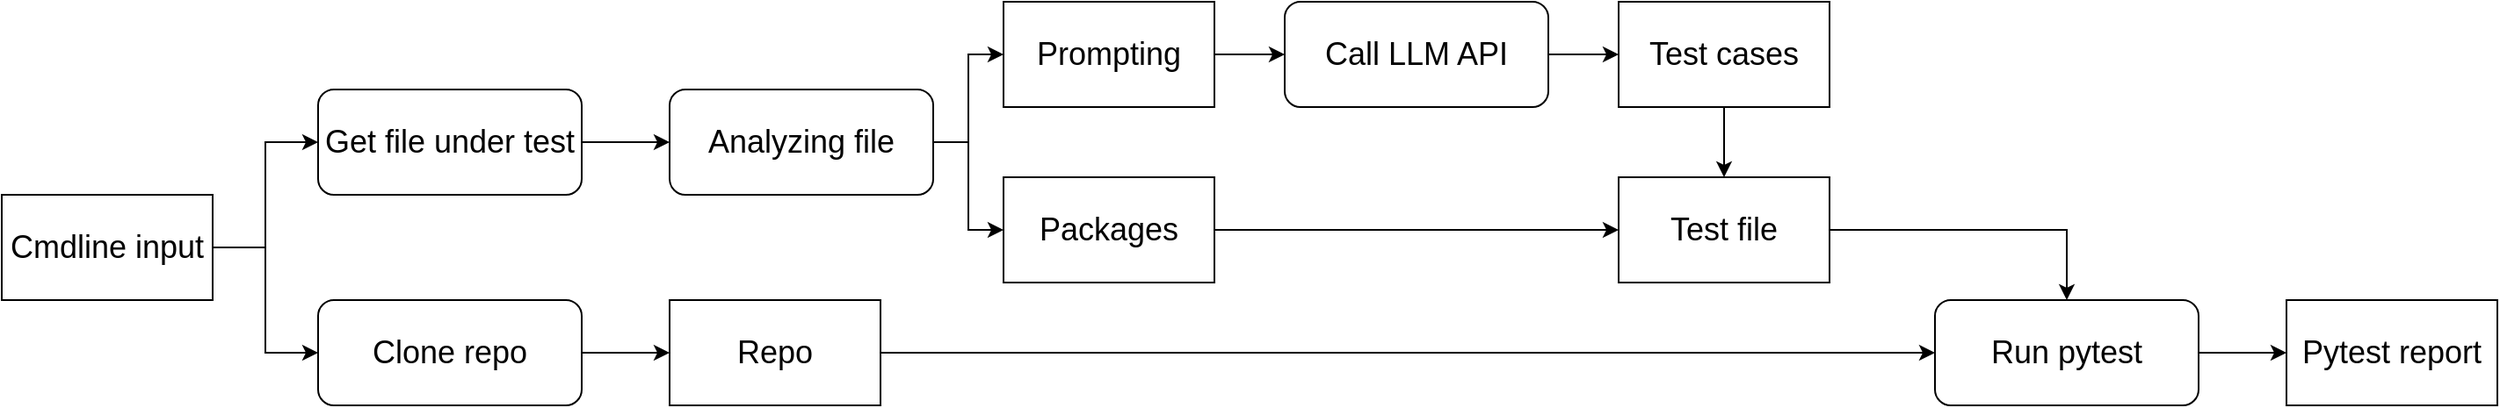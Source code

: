<mxfile version="24.6.4" type="device">
  <diagram name="第 1 页" id="1JzGYqGgR89oTwA8bSwy">
    <mxGraphModel dx="984" dy="717" grid="1" gridSize="10" guides="1" tooltips="1" connect="1" arrows="1" fold="1" page="1" pageScale="1" pageWidth="2000" pageHeight="1000" math="0" shadow="0">
      <root>
        <mxCell id="0" />
        <mxCell id="1" parent="0" />
        <mxCell id="KZsz6zLnf61ErL2sneM0-5" style="edgeStyle=orthogonalEdgeStyle;rounded=0;orthogonalLoop=1;jettySize=auto;html=1;entryX=0;entryY=0.5;entryDx=0;entryDy=0;" edge="1" parent="1" source="KZsz6zLnf61ErL2sneM0-2" target="KZsz6zLnf61ErL2sneM0-3">
          <mxGeometry relative="1" as="geometry" />
        </mxCell>
        <mxCell id="KZsz6zLnf61ErL2sneM0-6" style="edgeStyle=orthogonalEdgeStyle;rounded=0;orthogonalLoop=1;jettySize=auto;html=1;entryX=0;entryY=0.5;entryDx=0;entryDy=0;" edge="1" parent="1" source="KZsz6zLnf61ErL2sneM0-2" target="KZsz6zLnf61ErL2sneM0-4">
          <mxGeometry relative="1" as="geometry" />
        </mxCell>
        <mxCell id="KZsz6zLnf61ErL2sneM0-2" value="&lt;font style=&quot;font-size: 18px;&quot;&gt;Cmdline input&lt;/font&gt;" style="rounded=0;whiteSpace=wrap;html=1;" vertex="1" parent="1">
          <mxGeometry x="50" y="230" width="120" height="60" as="geometry" />
        </mxCell>
        <mxCell id="KZsz6zLnf61ErL2sneM0-8" style="edgeStyle=orthogonalEdgeStyle;rounded=0;orthogonalLoop=1;jettySize=auto;html=1;entryX=0;entryY=0.5;entryDx=0;entryDy=0;" edge="1" parent="1" source="KZsz6zLnf61ErL2sneM0-3" target="KZsz6zLnf61ErL2sneM0-7">
          <mxGeometry relative="1" as="geometry" />
        </mxCell>
        <mxCell id="KZsz6zLnf61ErL2sneM0-3" value="&lt;font style=&quot;font-size: 18px;&quot;&gt;Get file under test&lt;/font&gt;" style="rounded=1;whiteSpace=wrap;html=1;" vertex="1" parent="1">
          <mxGeometry x="230" y="170" width="150" height="60" as="geometry" />
        </mxCell>
        <mxCell id="KZsz6zLnf61ErL2sneM0-21" style="edgeStyle=orthogonalEdgeStyle;rounded=0;orthogonalLoop=1;jettySize=auto;html=1;" edge="1" parent="1" source="KZsz6zLnf61ErL2sneM0-4" target="KZsz6zLnf61ErL2sneM0-20">
          <mxGeometry relative="1" as="geometry" />
        </mxCell>
        <mxCell id="KZsz6zLnf61ErL2sneM0-4" value="&lt;font style=&quot;font-size: 18px;&quot;&gt;Clone repo&lt;/font&gt;" style="rounded=1;whiteSpace=wrap;html=1;" vertex="1" parent="1">
          <mxGeometry x="230" y="290" width="150" height="60" as="geometry" />
        </mxCell>
        <mxCell id="KZsz6zLnf61ErL2sneM0-11" style="edgeStyle=orthogonalEdgeStyle;rounded=0;orthogonalLoop=1;jettySize=auto;html=1;" edge="1" parent="1" source="KZsz6zLnf61ErL2sneM0-7" target="KZsz6zLnf61ErL2sneM0-9">
          <mxGeometry relative="1" as="geometry" />
        </mxCell>
        <mxCell id="KZsz6zLnf61ErL2sneM0-12" style="edgeStyle=orthogonalEdgeStyle;rounded=0;orthogonalLoop=1;jettySize=auto;html=1;entryX=0;entryY=0.5;entryDx=0;entryDy=0;" edge="1" parent="1" source="KZsz6zLnf61ErL2sneM0-7" target="KZsz6zLnf61ErL2sneM0-10">
          <mxGeometry relative="1" as="geometry" />
        </mxCell>
        <mxCell id="KZsz6zLnf61ErL2sneM0-7" value="&lt;span style=&quot;font-size: 18px;&quot;&gt;Analyzing file&lt;/span&gt;" style="rounded=1;whiteSpace=wrap;html=1;" vertex="1" parent="1">
          <mxGeometry x="430" y="170" width="150" height="60" as="geometry" />
        </mxCell>
        <mxCell id="KZsz6zLnf61ErL2sneM0-14" style="edgeStyle=orthogonalEdgeStyle;rounded=0;orthogonalLoop=1;jettySize=auto;html=1;" edge="1" parent="1" source="KZsz6zLnf61ErL2sneM0-9" target="KZsz6zLnf61ErL2sneM0-13">
          <mxGeometry relative="1" as="geometry" />
        </mxCell>
        <mxCell id="KZsz6zLnf61ErL2sneM0-9" value="&lt;font style=&quot;font-size: 18px;&quot;&gt;Prompting&lt;/font&gt;" style="rounded=0;whiteSpace=wrap;html=1;" vertex="1" parent="1">
          <mxGeometry x="620" y="120" width="120" height="60" as="geometry" />
        </mxCell>
        <mxCell id="KZsz6zLnf61ErL2sneM0-19" style="edgeStyle=orthogonalEdgeStyle;rounded=0;orthogonalLoop=1;jettySize=auto;html=1;entryX=0;entryY=0.5;entryDx=0;entryDy=0;" edge="1" parent="1" source="KZsz6zLnf61ErL2sneM0-10" target="KZsz6zLnf61ErL2sneM0-17">
          <mxGeometry relative="1" as="geometry" />
        </mxCell>
        <mxCell id="KZsz6zLnf61ErL2sneM0-10" value="&lt;span style=&quot;font-size: 18px;&quot;&gt;Packages&lt;/span&gt;" style="rounded=0;whiteSpace=wrap;html=1;" vertex="1" parent="1">
          <mxGeometry x="620" y="220" width="120" height="60" as="geometry" />
        </mxCell>
        <mxCell id="KZsz6zLnf61ErL2sneM0-16" style="edgeStyle=orthogonalEdgeStyle;rounded=0;orthogonalLoop=1;jettySize=auto;html=1;entryX=0;entryY=0.5;entryDx=0;entryDy=0;" edge="1" parent="1" source="KZsz6zLnf61ErL2sneM0-13" target="KZsz6zLnf61ErL2sneM0-15">
          <mxGeometry relative="1" as="geometry" />
        </mxCell>
        <mxCell id="KZsz6zLnf61ErL2sneM0-13" value="&lt;span style=&quot;font-size: 18px;&quot;&gt;Call LLM API&lt;/span&gt;" style="rounded=1;whiteSpace=wrap;html=1;" vertex="1" parent="1">
          <mxGeometry x="780" y="120" width="150" height="60" as="geometry" />
        </mxCell>
        <mxCell id="KZsz6zLnf61ErL2sneM0-18" value="" style="edgeStyle=orthogonalEdgeStyle;rounded=0;orthogonalLoop=1;jettySize=auto;html=1;" edge="1" parent="1" source="KZsz6zLnf61ErL2sneM0-15" target="KZsz6zLnf61ErL2sneM0-17">
          <mxGeometry relative="1" as="geometry" />
        </mxCell>
        <mxCell id="KZsz6zLnf61ErL2sneM0-15" value="&lt;font style=&quot;font-size: 18px;&quot;&gt;Test cases&lt;/font&gt;" style="rounded=0;whiteSpace=wrap;html=1;" vertex="1" parent="1">
          <mxGeometry x="970" y="120" width="120" height="60" as="geometry" />
        </mxCell>
        <mxCell id="KZsz6zLnf61ErL2sneM0-24" style="edgeStyle=orthogonalEdgeStyle;rounded=0;orthogonalLoop=1;jettySize=auto;html=1;entryX=0.5;entryY=0;entryDx=0;entryDy=0;" edge="1" parent="1" source="KZsz6zLnf61ErL2sneM0-17" target="KZsz6zLnf61ErL2sneM0-22">
          <mxGeometry relative="1" as="geometry" />
        </mxCell>
        <mxCell id="KZsz6zLnf61ErL2sneM0-17" value="&lt;span style=&quot;font-size: 18px;&quot;&gt;Test file&lt;/span&gt;" style="rounded=0;whiteSpace=wrap;html=1;" vertex="1" parent="1">
          <mxGeometry x="970" y="220" width="120" height="60" as="geometry" />
        </mxCell>
        <mxCell id="KZsz6zLnf61ErL2sneM0-23" style="edgeStyle=orthogonalEdgeStyle;rounded=0;orthogonalLoop=1;jettySize=auto;html=1;entryX=0;entryY=0.5;entryDx=0;entryDy=0;" edge="1" parent="1" source="KZsz6zLnf61ErL2sneM0-20" target="KZsz6zLnf61ErL2sneM0-22">
          <mxGeometry relative="1" as="geometry" />
        </mxCell>
        <mxCell id="KZsz6zLnf61ErL2sneM0-20" value="&lt;span style=&quot;font-size: 18px;&quot;&gt;Repo&lt;/span&gt;" style="rounded=0;whiteSpace=wrap;html=1;" vertex="1" parent="1">
          <mxGeometry x="430" y="290" width="120" height="60" as="geometry" />
        </mxCell>
        <mxCell id="KZsz6zLnf61ErL2sneM0-26" style="edgeStyle=orthogonalEdgeStyle;rounded=0;orthogonalLoop=1;jettySize=auto;html=1;entryX=0;entryY=0.5;entryDx=0;entryDy=0;" edge="1" parent="1" source="KZsz6zLnf61ErL2sneM0-22" target="KZsz6zLnf61ErL2sneM0-25">
          <mxGeometry relative="1" as="geometry" />
        </mxCell>
        <mxCell id="KZsz6zLnf61ErL2sneM0-22" value="&lt;span style=&quot;font-size: 18px;&quot;&gt;Run pytest&lt;/span&gt;" style="rounded=1;whiteSpace=wrap;html=1;" vertex="1" parent="1">
          <mxGeometry x="1150" y="290" width="150" height="60" as="geometry" />
        </mxCell>
        <mxCell id="KZsz6zLnf61ErL2sneM0-25" value="&lt;span style=&quot;font-size: 18px;&quot;&gt;Pytest report&lt;/span&gt;" style="rounded=0;whiteSpace=wrap;html=1;" vertex="1" parent="1">
          <mxGeometry x="1350" y="290" width="120" height="60" as="geometry" />
        </mxCell>
      </root>
    </mxGraphModel>
  </diagram>
</mxfile>
